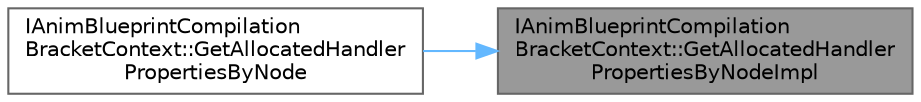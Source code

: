 digraph "IAnimBlueprintCompilationBracketContext::GetAllocatedHandlerPropertiesByNodeImpl"
{
 // INTERACTIVE_SVG=YES
 // LATEX_PDF_SIZE
  bgcolor="transparent";
  edge [fontname=Helvetica,fontsize=10,labelfontname=Helvetica,labelfontsize=10];
  node [fontname=Helvetica,fontsize=10,shape=box,height=0.2,width=0.4];
  rankdir="RL";
  Node1 [id="Node000001",label="IAnimBlueprintCompilation\lBracketContext::GetAllocatedHandler\lPropertiesByNodeImpl",height=0.2,width=0.4,color="gray40", fillcolor="grey60", style="filled", fontcolor="black",tooltip=" "];
  Node1 -> Node2 [id="edge1_Node000001_Node000002",dir="back",color="steelblue1",style="solid",tooltip=" "];
  Node2 [id="Node000002",label="IAnimBlueprintCompilation\lBracketContext::GetAllocatedHandler\lPropertiesByNode",height=0.2,width=0.4,color="grey40", fillcolor="white", style="filled",URL="$d2/d1c/classIAnimBlueprintCompilationBracketContext.html#a507cc91b1a29936194b469b517e515c2",tooltip=" "];
}
